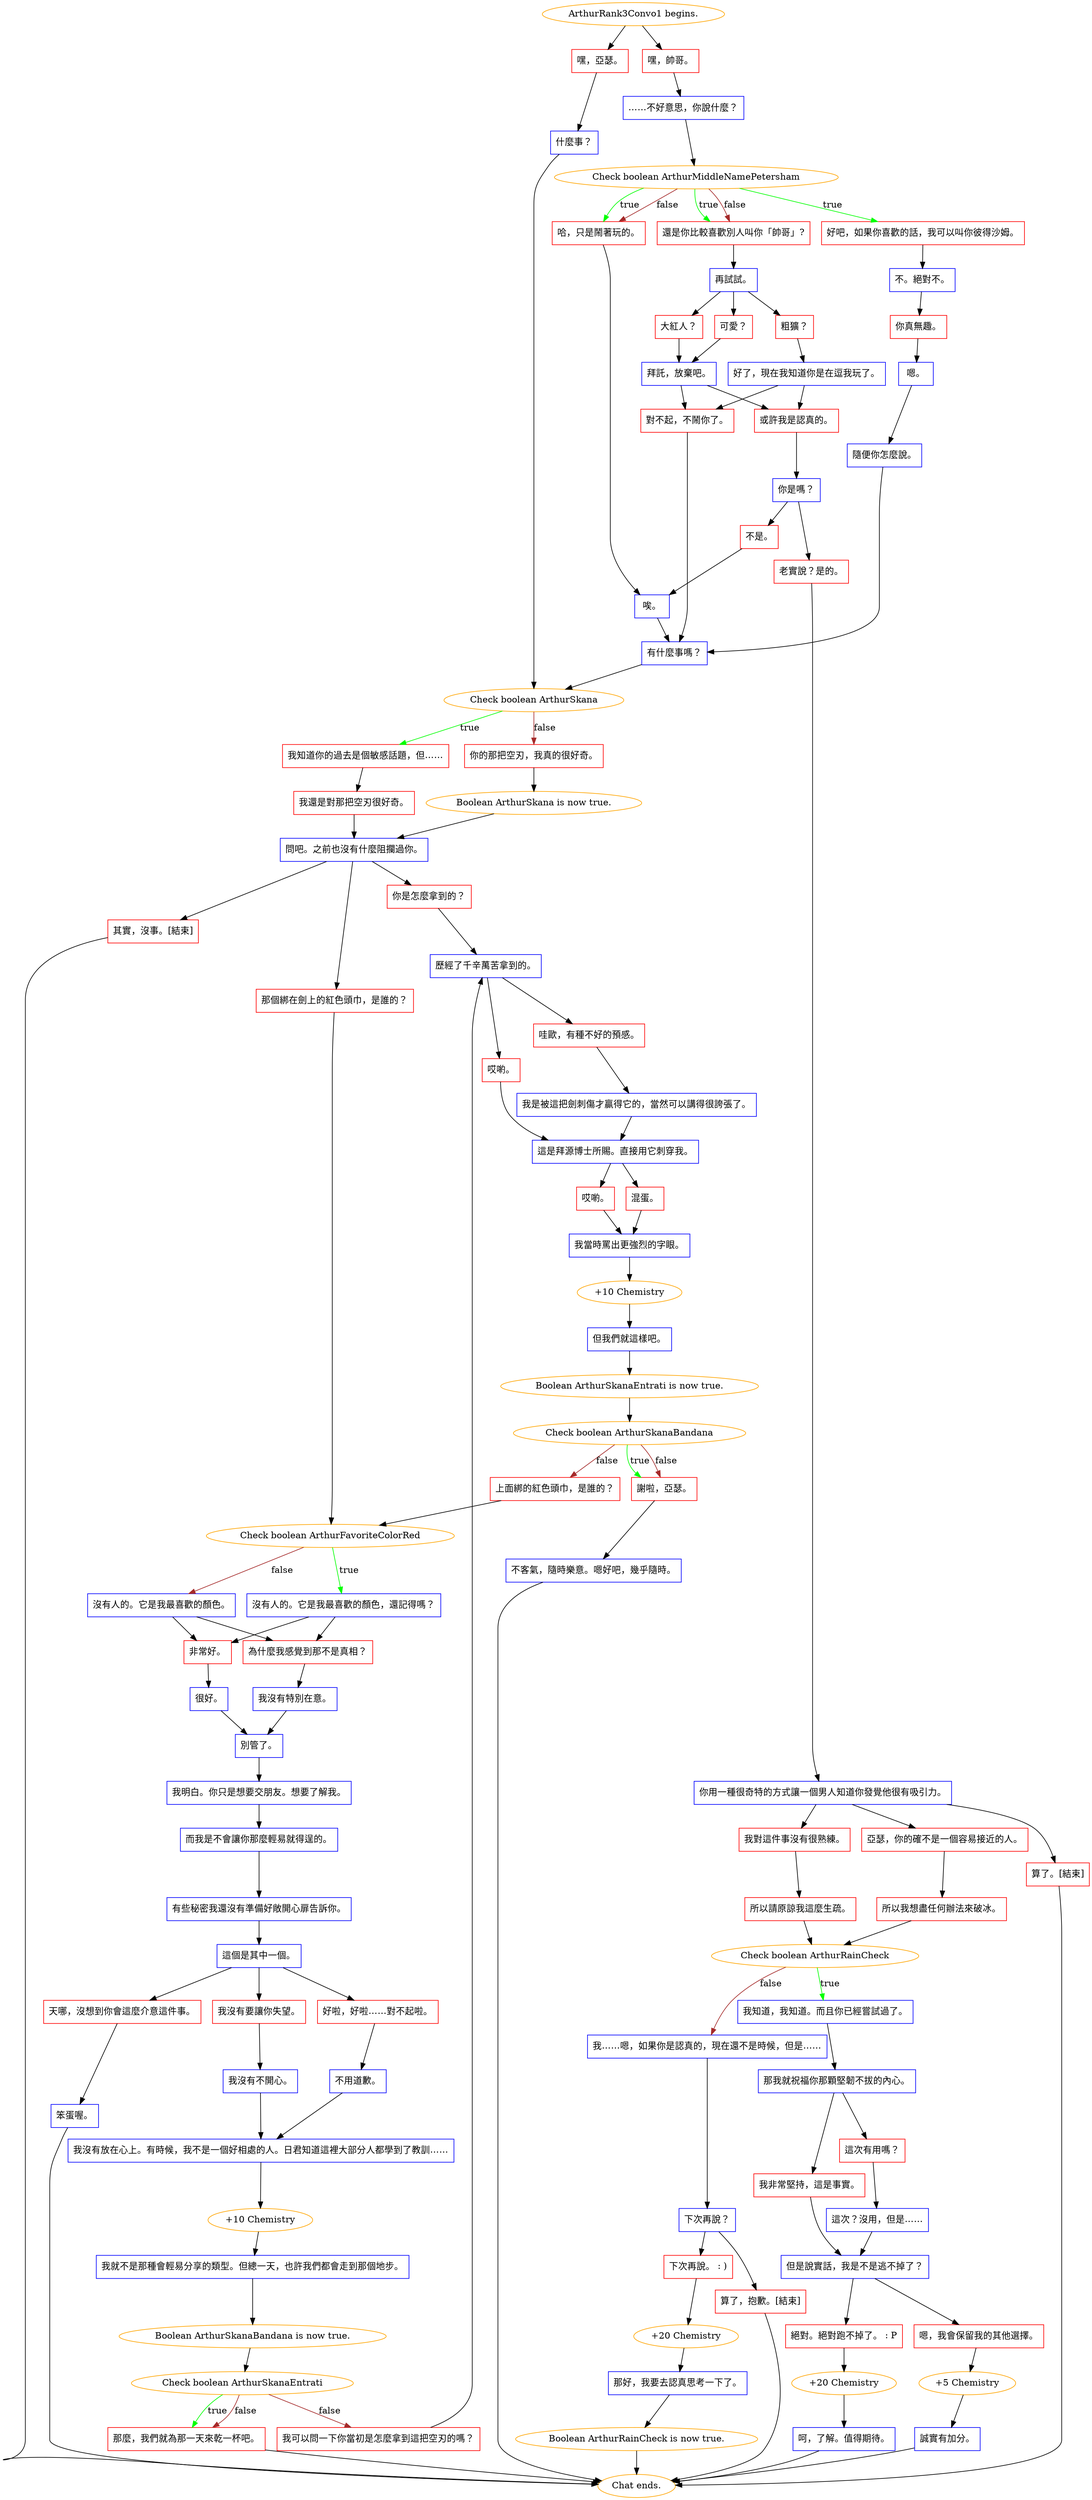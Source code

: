 digraph {
	"ArthurRank3Convo1 begins." [color=orange];
		"ArthurRank3Convo1 begins." -> j2356558666;
		"ArthurRank3Convo1 begins." -> j140604281;
	j2356558666 [label="嘿，亞瑟。",shape=box,color=red];
		j2356558666 -> j321463724;
	j140604281 [label="嘿，帥哥。",shape=box,color=red];
		j140604281 -> j3887867604;
	j321463724 [label="什麼事？",shape=box,color=blue];
		j321463724 -> j4196321463;
	j3887867604 [label="……不好意思，你說什麼？",shape=box,color=blue];
		j3887867604 -> j3966342961;
	j4196321463 [label="Check boolean ArthurSkana",color=orange];
		j4196321463 -> j1558477162 [label=true,color=green];
		j4196321463 -> j3547255765 [label=false,color=brown];
	j3966342961 [label="Check boolean ArthurMiddleNamePetersham",color=orange];
		j3966342961 -> j1083707700 [label=true,color=green];
		j3966342961 -> j1134249744 [label=true,color=green];
		j3966342961 -> j2845318291 [label=true,color=green];
		j3966342961 -> j1134249744 [label=false,color=brown];
		j3966342961 -> j2845318291 [label=false,color=brown];
	j1558477162 [label="我知道你的過去是個敏感話題，但……",shape=box,color=red];
		j1558477162 -> j329520564;
	j3547255765 [label="你的那把空刃，我真的很好奇。",shape=box,color=red];
		j3547255765 -> j1285595000;
	j1083707700 [label="好吧，如果你喜歡的話，我可以叫你彼得沙姆。",shape=box,color=red];
		j1083707700 -> j2354031639;
	j1134249744 [label="還是你比較喜歡別人叫你「帥哥」?",shape=box,color=red];
		j1134249744 -> j2008557664;
	j2845318291 [label="哈，只是鬧著玩的。",shape=box,color=red];
		j2845318291 -> j2723702286;
	j329520564 [label="我還是對那把空刃很好奇。",shape=box,color=red];
		j329520564 -> j1018878463;
	j1285595000 [label="Boolean ArthurSkana is now true.",color=orange];
		j1285595000 -> j1018878463;
	j2354031639 [label="不。絕對不。",shape=box,color=blue];
		j2354031639 -> j2963525113;
	j2008557664 [label="再試試。",shape=box,color=blue];
		j2008557664 -> j2883940786;
		j2008557664 -> j2367237589;
		j2008557664 -> j3127830817;
	j2723702286 [label="唉。",shape=box,color=blue];
		j2723702286 -> j1958702549;
	j1018878463 [label="問吧。之前也沒有什麼阻攔過你。",shape=box,color=blue];
		j1018878463 -> j312872392;
		j1018878463 -> j2625982134;
		j1018878463 -> j1935366167;
	j2963525113 [label="你真無趣。",shape=box,color=red];
		j2963525113 -> j2578439730;
	j2883940786 [label="可愛？",shape=box,color=red];
		j2883940786 -> j2604076;
	j2367237589 [label="大紅人？",shape=box,color=red];
		j2367237589 -> j2604076;
	j3127830817 [label="粗獷？",shape=box,color=red];
		j3127830817 -> j3466318276;
	j1958702549 [label="有什麼事嗎？",shape=box,color=blue];
		j1958702549 -> j4196321463;
	j312872392 [label="你是怎麼拿到的？",shape=box,color=red];
		j312872392 -> j335158963;
	j2625982134 [label="那個綁在劍上的紅色頭巾，是誰的？",shape=box,color=red];
		j2625982134 -> j2887898851;
	j1935366167 [label="其實，沒事。[結束]",shape=box,color=red];
		j1935366167 -> "Chat ends.";
	j2578439730 [label="嗯。",shape=box,color=blue];
		j2578439730 -> j4257240759;
	j2604076 [label="拜託，放棄吧。",shape=box,color=blue];
		j2604076 -> j83321921;
		j2604076 -> j1224821851;
	j3466318276 [label="好了，現在我知道你是在逗我玩了。",shape=box,color=blue];
		j3466318276 -> j1224821851;
		j3466318276 -> j83321921;
	j335158963 [label="歷經了千辛萬苦拿到的。",shape=box,color=blue];
		j335158963 -> j2257550330;
		j335158963 -> j3215997039;
	j2887898851 [label="Check boolean ArthurFavoriteColorRed",color=orange];
		j2887898851 -> j1975429022 [label=true,color=green];
		j2887898851 -> j736777264 [label=false,color=brown];
	"Chat ends." [color=orange];
	j4257240759 [label="隨便你怎麼說。",shape=box,color=blue];
		j4257240759 -> j1958702549;
	j83321921 [label="對不起，不鬧你了。",shape=box,color=red];
		j83321921 -> j1958702549;
	j1224821851 [label="或許我是認真的。",shape=box,color=red];
		j1224821851 -> j1490012530;
	j2257550330 [label="哎喲。",shape=box,color=red];
		j2257550330 -> j1701652710;
	j3215997039 [label="哇歐，有種不好的預感。",shape=box,color=red];
		j3215997039 -> j217814544;
	j1975429022 [label="沒有人的。它是我最喜歡的顏色，還記得嗎？",shape=box,color=blue];
		j1975429022 -> j2167462961;
		j1975429022 -> j886889122;
	j736777264 [label="沒有人的。它是我最喜歡的顏色。",shape=box,color=blue];
		j736777264 -> j2167462961;
		j736777264 -> j886889122;
	j1490012530 [label="你是嗎？",shape=box,color=blue];
		j1490012530 -> j2738242667;
		j1490012530 -> j541529609;
	j1701652710 [label="這是拜源博士所賜。直接用它刺穿我。",shape=box,color=blue];
		j1701652710 -> j1593897366;
		j1701652710 -> j2962546576;
	j217814544 [label="我是被這把劍刺傷才贏得它的，當然可以講得很誇張了。",shape=box,color=blue];
		j217814544 -> j1701652710;
	j2167462961 [label="為什麼我感覺到那不是真相？",shape=box,color=red];
		j2167462961 -> j2706929759;
	j886889122 [label="非常好。",shape=box,color=red];
		j886889122 -> j1035953668;
	j2738242667 [label="不是。",shape=box,color=red];
		j2738242667 -> j2723702286;
	j541529609 [label="老實說？是的。",shape=box,color=red];
		j541529609 -> j899241831;
	j1593897366 [label="哎喲。",shape=box,color=red];
		j1593897366 -> j235121733;
	j2962546576 [label="混蛋。",shape=box,color=red];
		j2962546576 -> j235121733;
	j2706929759 [label="我沒有特別在意。",shape=box,color=blue];
		j2706929759 -> j1957276734;
	j1035953668 [label="很好。",shape=box,color=blue];
		j1035953668 -> j1957276734;
	j899241831 [label="你用一種很奇特的方式讓一個男人知道你發覺他很有吸引力。",shape=box,color=blue];
		j899241831 -> j3871490479;
		j899241831 -> j268711119;
		j899241831 -> j4288580099;
	j235121733 [label="我當時罵出更強烈的字眼。",shape=box,color=blue];
		j235121733 -> j496362248;
	j1957276734 [label="別管了。",shape=box,color=blue];
		j1957276734 -> j2560942413;
	j3871490479 [label="亞瑟，你的確不是一個容易接近的人。",shape=box,color=red];
		j3871490479 -> j2875048026;
	j268711119 [label="我對這件事沒有很熟練。",shape=box,color=red];
		j268711119 -> j815181683;
	j4288580099 [label="算了。[結束]",shape=box,color=red];
		j4288580099 -> "Chat ends.";
	j496362248 [label="+10 Chemistry",color=orange];
		j496362248 -> j3740014484;
	j2560942413 [label="我明白。你只是想要交朋友。想要了解我。",shape=box,color=blue];
		j2560942413 -> j3741442464;
	j2875048026 [label="所以我想盡任何辦法來破冰。",shape=box,color=red];
		j2875048026 -> j1250217796;
	j815181683 [label="所以請原諒我這麼生疏。",shape=box,color=red];
		j815181683 -> j1250217796;
	j3740014484 [label="但我們就這樣吧。",shape=box,color=blue];
		j3740014484 -> j956292130;
	j3741442464 [label="而我是不會讓你那麼輕易就得逞的。",shape=box,color=blue];
		j3741442464 -> j674152199;
	j1250217796 [label="Check boolean ArthurRainCheck",color=orange];
		j1250217796 -> j3098547938 [label=true,color=green];
		j1250217796 -> j2399787039 [label=false,color=brown];
	j956292130 [label="Boolean ArthurSkanaEntrati is now true.",color=orange];
		j956292130 -> j3426820493;
	j674152199 [label="有些秘密我還沒有準備好敞開心扉告訴你。",shape=box,color=blue];
		j674152199 -> j3131594151;
	j3098547938 [label="我知道，我知道。而且你已經嘗試過了。",shape=box,color=blue];
		j3098547938 -> j3199578094;
	j2399787039 [label="我……嗯，如果你是認真的，現在還不是時候，但是……",shape=box,color=blue];
		j2399787039 -> j1171139981;
	j3426820493 [label="Check boolean ArthurSkanaBandana",color=orange];
		j3426820493 -> j2043637232 [label=true,color=green];
		j3426820493 -> j4116254613 [label=false,color=brown];
		j3426820493 -> j2043637232 [label=false,color=brown];
	j3131594151 [label="這個是其中一個。",shape=box,color=blue];
		j3131594151 -> j2990737152;
		j3131594151 -> j527503705;
		j3131594151 -> j2931098441;
	j3199578094 [label="那我就祝福你那顆堅韌不拔的內心。",shape=box,color=blue];
		j3199578094 -> j1723422517;
		j3199578094 -> j2768175468;
	j1171139981 [label="下次再說？",shape=box,color=blue];
		j1171139981 -> j1974933542;
		j1171139981 -> j2407614841;
	j2043637232 [label="謝啦，亞瑟。",shape=box,color=red];
		j2043637232 -> j1763570925;
	j4116254613 [label="上面綁的紅色頭巾，是誰的？",shape=box,color=red];
		j4116254613 -> j2887898851;
	j2990737152 [label="我沒有要讓你失望。",shape=box,color=red];
		j2990737152 -> j4236650676;
	j527503705 [label="好啦，好啦……對不起啦。",shape=box,color=red];
		j527503705 -> j2593517611;
	j2931098441 [label="天哪，沒想到你會這麼介意這件事。",shape=box,color=red];
		j2931098441 -> j3781138344;
	j1723422517 [label="我非常堅持，這是事實。",shape=box,color=red];
		j1723422517 -> j3426657345;
	j2768175468 [label="這次有用嗎？",shape=box,color=red];
		j2768175468 -> j1348460078;
	j1974933542 [label="下次再說。 : )",shape=box,color=red];
		j1974933542 -> j2109244620;
	j2407614841 [label="算了，抱歉。[結束]",shape=box,color=red];
		j2407614841 -> "Chat ends.";
	j1763570925 [label="不客氣，隨時樂意。嗯好吧，幾乎隨時。",shape=box,color=blue];
		j1763570925 -> "Chat ends.";
	j4236650676 [label="我沒有不開心。",shape=box,color=blue];
		j4236650676 -> j903758614;
	j2593517611 [label="不用道歉。",shape=box,color=blue];
		j2593517611 -> j903758614;
	j3781138344 [label="笨蛋喔。",shape=box,color=blue];
		j3781138344 -> "Chat ends.";
	j3426657345 [label="但是說實話，我是不是逃不掉了？",shape=box,color=blue];
		j3426657345 -> j887089169;
		j3426657345 -> j2494650207;
	j1348460078 [label="這次？沒用，但是……",shape=box,color=blue];
		j1348460078 -> j3426657345;
	j2109244620 [label="+20 Chemistry",color=orange];
		j2109244620 -> j4226988786;
	j903758614 [label="我沒有放在心上。有時候，我不是一個好相處的人。日君知道這裡大部分人都學到了教訓……",shape=box,color=blue];
		j903758614 -> j3804549019;
	j887089169 [label="絕對。絕對跑不掉了。 : P",shape=box,color=red];
		j887089169 -> j2018208119;
	j2494650207 [label="嗯，我會保留我的其他選擇。",shape=box,color=red];
		j2494650207 -> j1304443383;
	j4226988786 [label="那好，我要去認真思考一下了。",shape=box,color=blue];
		j4226988786 -> j1820130911;
	j3804549019 [label="+10 Chemistry",color=orange];
		j3804549019 -> j3926758968;
	j2018208119 [label="+20 Chemistry",color=orange];
		j2018208119 -> j1493162046;
	j1304443383 [label="+5 Chemistry",color=orange];
		j1304443383 -> j238070498;
	j1820130911 [label="Boolean ArthurRainCheck is now true.",color=orange];
		j1820130911 -> "Chat ends.";
	j3926758968 [label="我就不是那種會輕易分享的類型。但總一天，也許我們都會走到那個地步。",shape=box,color=blue];
		j3926758968 -> j2766486205;
	j1493162046 [label="呵，了解。值得期待。",shape=box,color=blue];
		j1493162046 -> "Chat ends.";
	j238070498 [label="誠實有加分。",shape=box,color=blue];
		j238070498 -> "Chat ends.";
	j2766486205 [label="Boolean ArthurSkanaBandana is now true.",color=orange];
		j2766486205 -> j4273923480;
	j4273923480 [label="Check boolean ArthurSkanaEntrati",color=orange];
		j4273923480 -> j4001965271 [label=true,color=green];
		j4273923480 -> j1432385917 [label=false,color=brown];
		j4273923480 -> j4001965271 [label=false,color=brown];
	j4001965271 [label="那麼，我們就為那一天來乾一杯吧。",shape=box,color=red];
		j4001965271 -> "Chat ends.";
	j1432385917 [label="我可以問一下你當初是怎麼拿到這把空刃的嗎？",shape=box,color=red];
		j1432385917 -> j335158963;
}